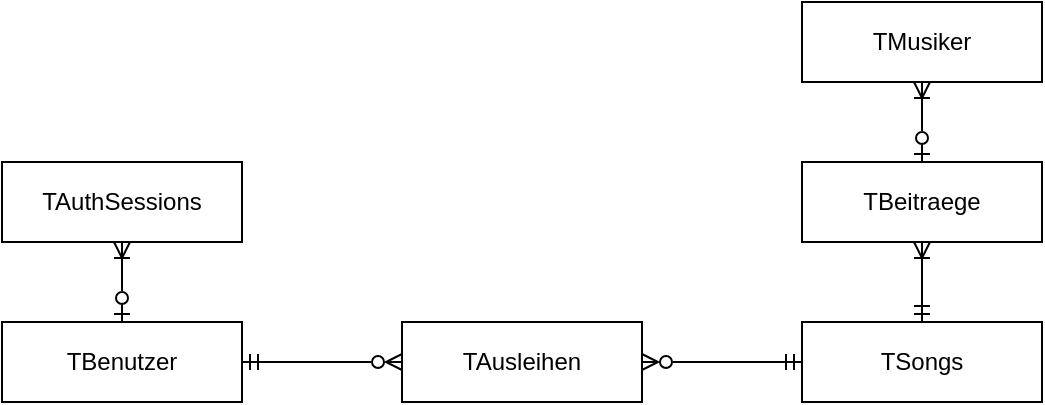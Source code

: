 <mxfile>
    <diagram name="Page-1" id="GLPtVV8WKOHYI1201AlM">
        <mxGraphModel dx="952" dy="605" grid="1" gridSize="10" guides="1" tooltips="1" connect="1" arrows="1" fold="1" page="1" pageScale="1" pageWidth="827" pageHeight="1169" math="0" shadow="0">
            <root>
                <mxCell id="0"/>
                <mxCell id="1" parent="0"/>
                <mxCell id="5p-UJAPBoB6znBdH2lft-1" value="TBenutzer" style="rounded=0;whiteSpace=wrap;html=1;" parent="1" vertex="1">
                    <mxGeometry x="160" y="240" width="120" height="40" as="geometry"/>
                </mxCell>
                <mxCell id="5p-UJAPBoB6znBdH2lft-2" value="TSongs" style="rounded=0;whiteSpace=wrap;html=1;" parent="1" vertex="1">
                    <mxGeometry x="560" y="240" width="120" height="40" as="geometry"/>
                </mxCell>
                <mxCell id="5p-UJAPBoB6znBdH2lft-3" value="TAusleihen" style="rounded=0;whiteSpace=wrap;html=1;" parent="1" vertex="1">
                    <mxGeometry x="360" y="240" width="120" height="40" as="geometry"/>
                </mxCell>
                <mxCell id="5p-UJAPBoB6znBdH2lft-5" style="edgeStyle=orthogonalEdgeStyle;rounded=0;orthogonalLoop=1;jettySize=auto;html=1;exitX=1;exitY=0.5;exitDx=0;exitDy=0;entryX=0;entryY=0.5;entryDx=0;entryDy=0;endArrow=ERzeroToMany;endFill=0;startArrow=ERmandOne;startFill=0;" parent="1" source="5p-UJAPBoB6znBdH2lft-1" target="5p-UJAPBoB6znBdH2lft-3" edge="1">
                    <mxGeometry relative="1" as="geometry"/>
                </mxCell>
                <mxCell id="5p-UJAPBoB6znBdH2lft-6" style="edgeStyle=orthogonalEdgeStyle;rounded=0;orthogonalLoop=1;jettySize=auto;html=1;exitX=0;exitY=0.5;exitDx=0;exitDy=0;endArrow=ERzeroToMany;endFill=0;startArrow=ERmandOne;startFill=0;" parent="1" source="5p-UJAPBoB6znBdH2lft-2" edge="1">
                    <mxGeometry relative="1" as="geometry">
                        <mxPoint x="480" y="260" as="targetPoint"/>
                    </mxGeometry>
                </mxCell>
                <mxCell id="3" style="edgeStyle=none;html=1;exitX=0.5;exitY=1;exitDx=0;exitDy=0;entryX=0.5;entryY=0;entryDx=0;entryDy=0;endArrow=ERzeroToOne;endFill=0;startArrow=ERoneToMany;startFill=0;" parent="1" source="2" target="5p-UJAPBoB6znBdH2lft-1" edge="1">
                    <mxGeometry relative="1" as="geometry"/>
                </mxCell>
                <mxCell id="2" value="TAuthSessions" style="rounded=0;whiteSpace=wrap;html=1;" parent="1" vertex="1">
                    <mxGeometry x="160" y="160" width="120" height="40" as="geometry"/>
                </mxCell>
                <mxCell id="6" style="edgeStyle=none;html=1;exitX=0.5;exitY=1;exitDx=0;exitDy=0;entryX=0.5;entryY=0;entryDx=0;entryDy=0;startArrow=ERoneToMany;startFill=0;endArrow=ERzeroToOne;endFill=0;" parent="1" source="4" target="5" edge="1">
                    <mxGeometry relative="1" as="geometry"/>
                </mxCell>
                <mxCell id="4" value="TMusiker" style="rounded=0;whiteSpace=wrap;html=1;" parent="1" vertex="1">
                    <mxGeometry x="560" y="80" width="120" height="40" as="geometry"/>
                </mxCell>
                <mxCell id="7" style="edgeStyle=none;html=1;exitX=0.5;exitY=1;exitDx=0;exitDy=0;entryX=0.5;entryY=0;entryDx=0;entryDy=0;startArrow=ERoneToMany;startFill=0;endArrow=ERmandOne;endFill=0;" parent="1" source="5" target="5p-UJAPBoB6znBdH2lft-2" edge="1">
                    <mxGeometry relative="1" as="geometry"/>
                </mxCell>
                <mxCell id="5" value="TBeitraege" style="rounded=0;whiteSpace=wrap;html=1;" parent="1" vertex="1">
                    <mxGeometry x="560" y="160" width="120" height="40" as="geometry"/>
                </mxCell>
            </root>
        </mxGraphModel>
    </diagram>
</mxfile>